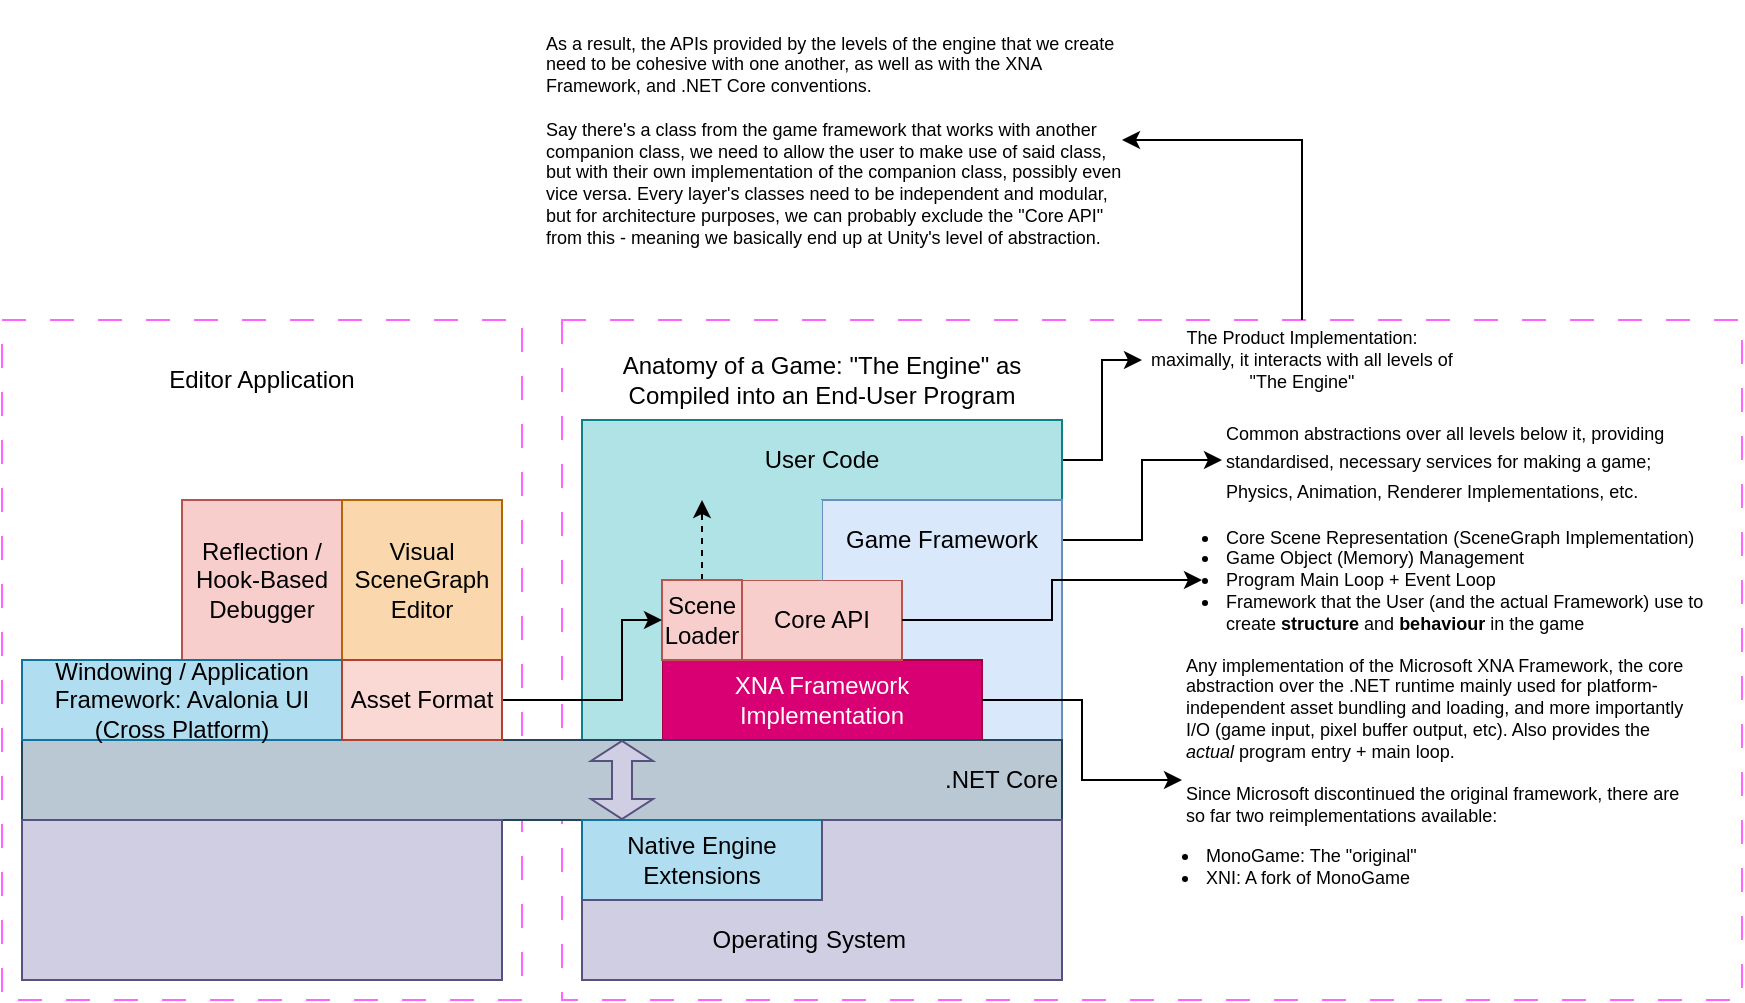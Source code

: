 <mxfile version="25.0.3">
  <diagram name="Page-1" id="nM8cbRk3KZLJgysnEEbO">
    <mxGraphModel dx="952" dy="1697" grid="1" gridSize="10" guides="1" tooltips="1" connect="1" arrows="1" fold="1" page="1" pageScale="1" pageWidth="850" pageHeight="1100" math="0" shadow="0">
      <root>
        <mxCell id="0" />
        <mxCell id="1" parent="0" />
        <mxCell id="u9vShqVt5peOWBlMv1Y0-55" value="" style="rounded=0;whiteSpace=wrap;html=1;fillColor=none;dashed=1;dashPattern=12 12;strokeColor=#FF66FF;" vertex="1" parent="1">
          <mxGeometry x="150" y="150" width="260" height="340" as="geometry" />
        </mxCell>
        <mxCell id="u9vShqVt5peOWBlMv1Y0-54" value="" style="rounded=0;whiteSpace=wrap;html=1;fillColor=none;dashed=1;dashPattern=12 12;strokeColor=#FF66FF;" vertex="1" parent="1">
          <mxGeometry x="430" y="150" width="590" height="340" as="geometry" />
        </mxCell>
        <mxCell id="u9vShqVt5peOWBlMv1Y0-36" value="" style="shape=partialRectangle;whiteSpace=wrap;html=1;right=1;top=0;bottom=0;fillColor=#dae8fc;routingCenterX=-0.5;left=0;strokeColor=#6c8ebf;" vertex="1" parent="1">
          <mxGeometry x="640" y="320" width="40" height="40" as="geometry" />
        </mxCell>
        <mxCell id="u9vShqVt5peOWBlMv1Y0-15" value="" style="shape=partialRectangle;whiteSpace=wrap;html=1;right=1;top=0;bottom=0;fillColor=#dae8fc;routingCenterX=-0.5;left=0;strokeColor=#6c8ebf;" vertex="1" parent="1">
          <mxGeometry x="600" y="280" width="80" height="40" as="geometry" />
        </mxCell>
        <mxCell id="u9vShqVt5peOWBlMv1Y0-3" value="Editor Application" style="text;html=1;align=center;verticalAlign=middle;whiteSpace=wrap;rounded=0;" vertex="1" parent="1">
          <mxGeometry x="160" y="160" width="240" height="40" as="geometry" />
        </mxCell>
        <mxCell id="u9vShqVt5peOWBlMv1Y0-4" value="XNA Framework Implementation" style="rounded=0;whiteSpace=wrap;html=1;fillColor=#d80073;fontColor=#ffffff;strokeColor=#A50040;" vertex="1" parent="1">
          <mxGeometry x="480" y="320" width="160" height="40" as="geometry" />
        </mxCell>
        <mxCell id="u9vShqVt5peOWBlMv1Y0-5" value="Core API" style="rounded=0;whiteSpace=wrap;html=1;fillColor=#f8cecc;strokeColor=#b85450;" vertex="1" parent="1">
          <mxGeometry x="520" y="280" width="80" height="40" as="geometry" />
        </mxCell>
        <mxCell id="u9vShqVt5peOWBlMv1Y0-43" style="edgeStyle=orthogonalEdgeStyle;rounded=0;orthogonalLoop=1;jettySize=auto;html=1;exitX=1;exitY=0.5;exitDx=0;exitDy=0;entryX=0;entryY=0.5;entryDx=0;entryDy=0;" edge="1" parent="1" source="u9vShqVt5peOWBlMv1Y0-9" target="u9vShqVt5peOWBlMv1Y0-32">
          <mxGeometry relative="1" as="geometry" />
        </mxCell>
        <mxCell id="u9vShqVt5peOWBlMv1Y0-9" value="User Code" style="shape=partialRectangle;whiteSpace=wrap;html=1;top=1;left=1;fillColor=#b0e3e6;bottom=0;strokeColor=#0e8088;" vertex="1" parent="1">
          <mxGeometry x="440" y="200" width="240" height="40" as="geometry" />
        </mxCell>
        <mxCell id="u9vShqVt5peOWBlMv1Y0-12" value="" style="shape=partialRectangle;whiteSpace=wrap;html=1;right=0;top=0;bottom=0;fillColor=#b0e3e6;routingCenterX=-0.5;strokeColor=#0e8088;" vertex="1" parent="1">
          <mxGeometry x="440" y="240" width="80" height="80" as="geometry" />
        </mxCell>
        <mxCell id="u9vShqVt5peOWBlMv1Y0-44" style="edgeStyle=orthogonalEdgeStyle;rounded=0;orthogonalLoop=1;jettySize=auto;html=1;exitX=1;exitY=0.5;exitDx=0;exitDy=0;entryX=0;entryY=0.5;entryDx=0;entryDy=0;" edge="1" parent="1" source="u9vShqVt5peOWBlMv1Y0-14" target="u9vShqVt5peOWBlMv1Y0-34">
          <mxGeometry relative="1" as="geometry" />
        </mxCell>
        <mxCell id="u9vShqVt5peOWBlMv1Y0-14" value="Game Framework" style="shape=partialRectangle;whiteSpace=wrap;html=1;bottom=0;top=1;fillColor=#dae8fc;strokeColor=#6c8ebf;" vertex="1" parent="1">
          <mxGeometry x="560" y="240" width="120" height="40" as="geometry" />
        </mxCell>
        <mxCell id="u9vShqVt5peOWBlMv1Y0-16" value="" style="shape=partialRectangle;whiteSpace=wrap;html=1;right=0;top=0;bottom=0;fillColor=#b0e3e6;routingCenterX=-0.5;left=0;strokeColor=#0e8088;" vertex="1" parent="1">
          <mxGeometry x="520" y="240" width="40" height="40" as="geometry" />
        </mxCell>
        <mxCell id="u9vShqVt5peOWBlMv1Y0-17" value="Anatomy of a Game: &quot;The Engine&quot; as Compiled into an End-User Program" style="text;html=1;align=center;verticalAlign=middle;whiteSpace=wrap;rounded=0;" vertex="1" parent="1">
          <mxGeometry x="440" y="160" width="240" height="40" as="geometry" />
        </mxCell>
        <mxCell id="u9vShqVt5peOWBlMv1Y0-19" value="" style="shape=partialRectangle;whiteSpace=wrap;html=1;right=0;top=0;bottom=0;fillColor=#b0e3e6;routingCenterX=-0.5;strokeColor=#0e8088;" vertex="1" parent="1">
          <mxGeometry x="440" y="320" width="40" height="40" as="geometry" />
        </mxCell>
        <mxCell id="u9vShqVt5peOWBlMv1Y0-20" value="&lt;div align=&quot;right&quot;&gt;.NET Core&lt;/div&gt;" style="rounded=0;whiteSpace=wrap;html=1;fillColor=#bac8d3;strokeColor=#23445d;align=right;" vertex="1" parent="1">
          <mxGeometry x="160" y="360" width="520" height="40" as="geometry" />
        </mxCell>
        <mxCell id="u9vShqVt5peOWBlMv1Y0-21" value="Reflection / Hook-Based Debugger" style="rounded=0;whiteSpace=wrap;html=1;fillColor=#f8cecc;strokeColor=#b85450;" vertex="1" parent="1">
          <mxGeometry x="240" y="240" width="80" height="80" as="geometry" />
        </mxCell>
        <mxCell id="u9vShqVt5peOWBlMv1Y0-22" value="&lt;div&gt;Visual SceneGraph Editor&lt;br&gt;&lt;/div&gt;" style="rounded=0;whiteSpace=wrap;html=1;fillColor=#fad7ac;strokeColor=#b46504;" vertex="1" parent="1">
          <mxGeometry x="320" y="240" width="80" height="80" as="geometry" />
        </mxCell>
        <mxCell id="u9vShqVt5peOWBlMv1Y0-50" style="edgeStyle=orthogonalEdgeStyle;rounded=0;orthogonalLoop=1;jettySize=auto;html=1;exitX=0.5;exitY=0;exitDx=0;exitDy=0;entryX=1;entryY=0.5;entryDx=0;entryDy=0;" edge="1" parent="1" source="u9vShqVt5peOWBlMv1Y0-32" target="u9vShqVt5peOWBlMv1Y0-49">
          <mxGeometry relative="1" as="geometry" />
        </mxCell>
        <mxCell id="u9vShqVt5peOWBlMv1Y0-32" value="The Product Implementation: maximally, it interacts with all levels of &quot;The Engine&quot;" style="text;html=1;align=center;verticalAlign=middle;whiteSpace=wrap;rounded=0;fontSize=9;" vertex="1" parent="1">
          <mxGeometry x="720" y="150" width="160" height="40" as="geometry" />
        </mxCell>
        <mxCell id="u9vShqVt5peOWBlMv1Y0-33" value="&lt;ul style=&quot;padding-left: 10px;&quot;&gt;&lt;li&gt;&lt;font&gt;Core Scene Representation (SceneGraph Implementation)&lt;br&gt;&lt;/font&gt;&lt;/li&gt;&lt;li&gt;&lt;font&gt;Game Object (Memory) Management&lt;/font&gt;&lt;/li&gt;&lt;li&gt;&lt;font&gt;Program Main Loop + Event Loop&lt;/font&gt;&lt;/li&gt;&lt;li&gt;&lt;font&gt;Framework that the User (and the actual Framework) use to create &lt;b&gt;structure &lt;/b&gt;and &lt;b&gt;behaviour &lt;/b&gt;in the game&lt;br&gt;&lt;/font&gt;&lt;/li&gt;&lt;/ul&gt;" style="text;html=1;align=left;verticalAlign=middle;whiteSpace=wrap;rounded=0;fontSize=9;" vertex="1" parent="1">
          <mxGeometry x="750" y="250" width="260" height="60" as="geometry" />
        </mxCell>
        <mxCell id="u9vShqVt5peOWBlMv1Y0-34" value="&lt;font style=&quot;font-size: 9px;&quot;&gt;Common abstractions over all levels below it, providing standardised, necessary services for making a game; Physics, Animation, Renderer Implementations, etc.&lt;br&gt;&lt;/font&gt;" style="text;html=1;align=left;verticalAlign=middle;whiteSpace=wrap;rounded=0;" vertex="1" parent="1">
          <mxGeometry x="760" y="200" width="240" height="40" as="geometry" />
        </mxCell>
        <mxCell id="u9vShqVt5peOWBlMv1Y0-39" value="Native Engine Extensions" style="rounded=0;whiteSpace=wrap;html=1;fillColor=#b1ddf0;strokeColor=#10739e;" vertex="1" parent="1">
          <mxGeometry x="440" y="400" width="120" height="40" as="geometry" />
        </mxCell>
        <mxCell id="u9vShqVt5peOWBlMv1Y0-40" value="" style="shape=partialRectangle;whiteSpace=wrap;html=1;right=1;top=1;bottom=0;fillColor=#d0cee2;routingCenterX=-0.5;left=1;strokeColor=#56517e;" vertex="1" parent="1">
          <mxGeometry x="560" y="400" width="120" height="40" as="geometry" />
        </mxCell>
        <mxCell id="u9vShqVt5peOWBlMv1Y0-41" value="System" style="shape=partialRectangle;whiteSpace=wrap;html=1;right=1;top=0;bottom=1;fillColor=#d0cee2;routingCenterX=-0.5;left=0;strokeColor=#56517e;align=left;" vertex="1" parent="1">
          <mxGeometry x="560" y="440" width="120" height="40" as="geometry" />
        </mxCell>
        <mxCell id="u9vShqVt5peOWBlMv1Y0-42" value="Operating" style="shape=partialRectangle;whiteSpace=wrap;html=1;right=0;top=1;bottom=1;fillColor=#d0cee2;routingCenterX=-0.5;left=1;strokeColor=#56517e;align=right;" vertex="1" parent="1">
          <mxGeometry x="440" y="440" width="120" height="40" as="geometry" />
        </mxCell>
        <mxCell id="u9vShqVt5peOWBlMv1Y0-45" value="&lt;div&gt;Any implementation of the Microsoft XNA Framework, the core abstraction over the .NET runtime mainly used for platform-independent asset bundling and loading, and more importantly I/O (game input, pixel buffer output, etc). Also provides the &lt;i&gt;actual &lt;/i&gt;program entry + main loop.&lt;br&gt;&lt;/div&gt;&lt;div&gt;&lt;br&gt;&lt;/div&gt;&lt;div&gt;Since Microsoft discontinued the original framework, there are so far two reimplementations available:&lt;/div&gt;&lt;div&gt;&lt;ul style=&quot;padding-left: 10px;&quot;&gt;&lt;li&gt;MonoGame: The &quot;original&quot;&lt;/li&gt;&lt;li&gt;XNI: A fork of MonoGame&lt;br&gt;&lt;/li&gt;&lt;/ul&gt;&lt;/div&gt;" style="text;html=1;align=left;verticalAlign=middle;whiteSpace=wrap;rounded=0;fontSize=9;" vertex="1" parent="1">
          <mxGeometry x="740" y="320" width="260" height="120" as="geometry" />
        </mxCell>
        <mxCell id="u9vShqVt5peOWBlMv1Y0-47" style="edgeStyle=orthogonalEdgeStyle;rounded=0;orthogonalLoop=1;jettySize=auto;html=1;exitX=1;exitY=0.5;exitDx=0;exitDy=0;entryX=0;entryY=0.5;entryDx=0;entryDy=0;" edge="1" parent="1" source="u9vShqVt5peOWBlMv1Y0-4" target="u9vShqVt5peOWBlMv1Y0-45">
          <mxGeometry relative="1" as="geometry" />
        </mxCell>
        <mxCell id="u9vShqVt5peOWBlMv1Y0-28" style="edgeStyle=orthogonalEdgeStyle;rounded=0;orthogonalLoop=1;jettySize=auto;html=1;exitX=1;exitY=0.5;exitDx=0;exitDy=0;entryX=0;entryY=0.5;entryDx=0;entryDy=0;" edge="1" parent="1" source="u9vShqVt5peOWBlMv1Y0-5" target="u9vShqVt5peOWBlMv1Y0-33">
          <mxGeometry relative="1" as="geometry">
            <mxPoint x="720" y="300" as="targetPoint" />
            <mxPoint x="640" y="300" as="sourcePoint" />
          </mxGeometry>
        </mxCell>
        <mxCell id="u9vShqVt5peOWBlMv1Y0-48" value="" style="shape=flexArrow;endArrow=classic;startArrow=classic;html=1;rounded=0;endSize=3;startSize=3;fillColor=#d0cee2;strokeColor=#56517e;" edge="1" parent="1" target="u9vShqVt5peOWBlMv1Y0-19">
          <mxGeometry width="100" height="100" relative="1" as="geometry">
            <mxPoint x="460" y="400" as="sourcePoint" />
            <mxPoint x="560" y="300" as="targetPoint" />
          </mxGeometry>
        </mxCell>
        <mxCell id="u9vShqVt5peOWBlMv1Y0-49" value="&lt;div&gt;As a result, the APIs provided by the levels of the engine that we create need to be cohesive with one another, as well as with the XNA Framework, and .NET Core conventions.&lt;/div&gt;&lt;div&gt;&lt;br&gt;&lt;/div&gt;&lt;div&gt;Say there&#39;s a class from the game framework that works with another companion class, we need to allow the user to make use of said class, but with their own implementation of the companion class, possibly even vice versa. Every layer&#39;s classes need to be independent and modular, but for architecture purposes, we can probably exclude the &quot;Core API&quot; from this - meaning we basically end up at Unity&#39;s level of abstraction.&lt;br&gt;&lt;/div&gt;" style="text;html=1;align=left;verticalAlign=middle;whiteSpace=wrap;rounded=0;fontSize=9;" vertex="1" parent="1">
          <mxGeometry x="420" y="-10" width="290" height="140" as="geometry" />
        </mxCell>
        <mxCell id="u9vShqVt5peOWBlMv1Y0-59" style="edgeStyle=orthogonalEdgeStyle;rounded=0;orthogonalLoop=1;jettySize=auto;html=1;exitX=0.5;exitY=0;exitDx=0;exitDy=0;entryX=0.25;entryY=1;entryDx=0;entryDy=0;dashed=1;" edge="1" parent="1" source="u9vShqVt5peOWBlMv1Y0-51" target="u9vShqVt5peOWBlMv1Y0-9">
          <mxGeometry relative="1" as="geometry" />
        </mxCell>
        <mxCell id="u9vShqVt5peOWBlMv1Y0-51" value="Scene Loader" style="rounded=0;whiteSpace=wrap;html=1;fillColor=#f8cecc;strokeColor=#b85450;" vertex="1" parent="1">
          <mxGeometry x="480" y="280" width="40" height="40" as="geometry" />
        </mxCell>
        <mxCell id="u9vShqVt5peOWBlMv1Y0-52" value="" style="shape=partialRectangle;whiteSpace=wrap;html=1;right=1;top=1;bottom=0;fillColor=#d0cee2;routingCenterX=-0.5;left=1;strokeColor=#56517e;align=center;" vertex="1" parent="1">
          <mxGeometry x="160" y="400" width="240" height="40" as="geometry" />
        </mxCell>
        <mxCell id="u9vShqVt5peOWBlMv1Y0-53" value="" style="shape=partialRectangle;whiteSpace=wrap;html=1;right=1;top=0;bottom=1;fillColor=#d0cee2;routingCenterX=-0.5;left=1;strokeColor=#56517e;align=center;" vertex="1" parent="1">
          <mxGeometry x="160" y="440" width="240" height="40" as="geometry" />
        </mxCell>
        <mxCell id="u9vShqVt5peOWBlMv1Y0-56" value="Windowing / Application Framework: Avalonia UI (Cross Platform)" style="rounded=0;whiteSpace=wrap;html=1;fillColor=#b1ddf0;strokeColor=#10739e;" vertex="1" parent="1">
          <mxGeometry x="160" y="320" width="160" height="40" as="geometry" />
        </mxCell>
        <mxCell id="u9vShqVt5peOWBlMv1Y0-58" style="edgeStyle=orthogonalEdgeStyle;rounded=0;orthogonalLoop=1;jettySize=auto;html=1;exitX=1;exitY=0.5;exitDx=0;exitDy=0;entryX=0;entryY=0.5;entryDx=0;entryDy=0;" edge="1" parent="1" source="u9vShqVt5peOWBlMv1Y0-57" target="u9vShqVt5peOWBlMv1Y0-51">
          <mxGeometry relative="1" as="geometry">
            <Array as="points">
              <mxPoint x="460" y="340" />
              <mxPoint x="460" y="300" />
            </Array>
          </mxGeometry>
        </mxCell>
        <mxCell id="u9vShqVt5peOWBlMv1Y0-57" value="Asset Format" style="rounded=0;whiteSpace=wrap;html=1;fillColor=#fad9d5;strokeColor=#ae4132;" vertex="1" parent="1">
          <mxGeometry x="320" y="320" width="80" height="40" as="geometry" />
        </mxCell>
      </root>
    </mxGraphModel>
  </diagram>
</mxfile>
